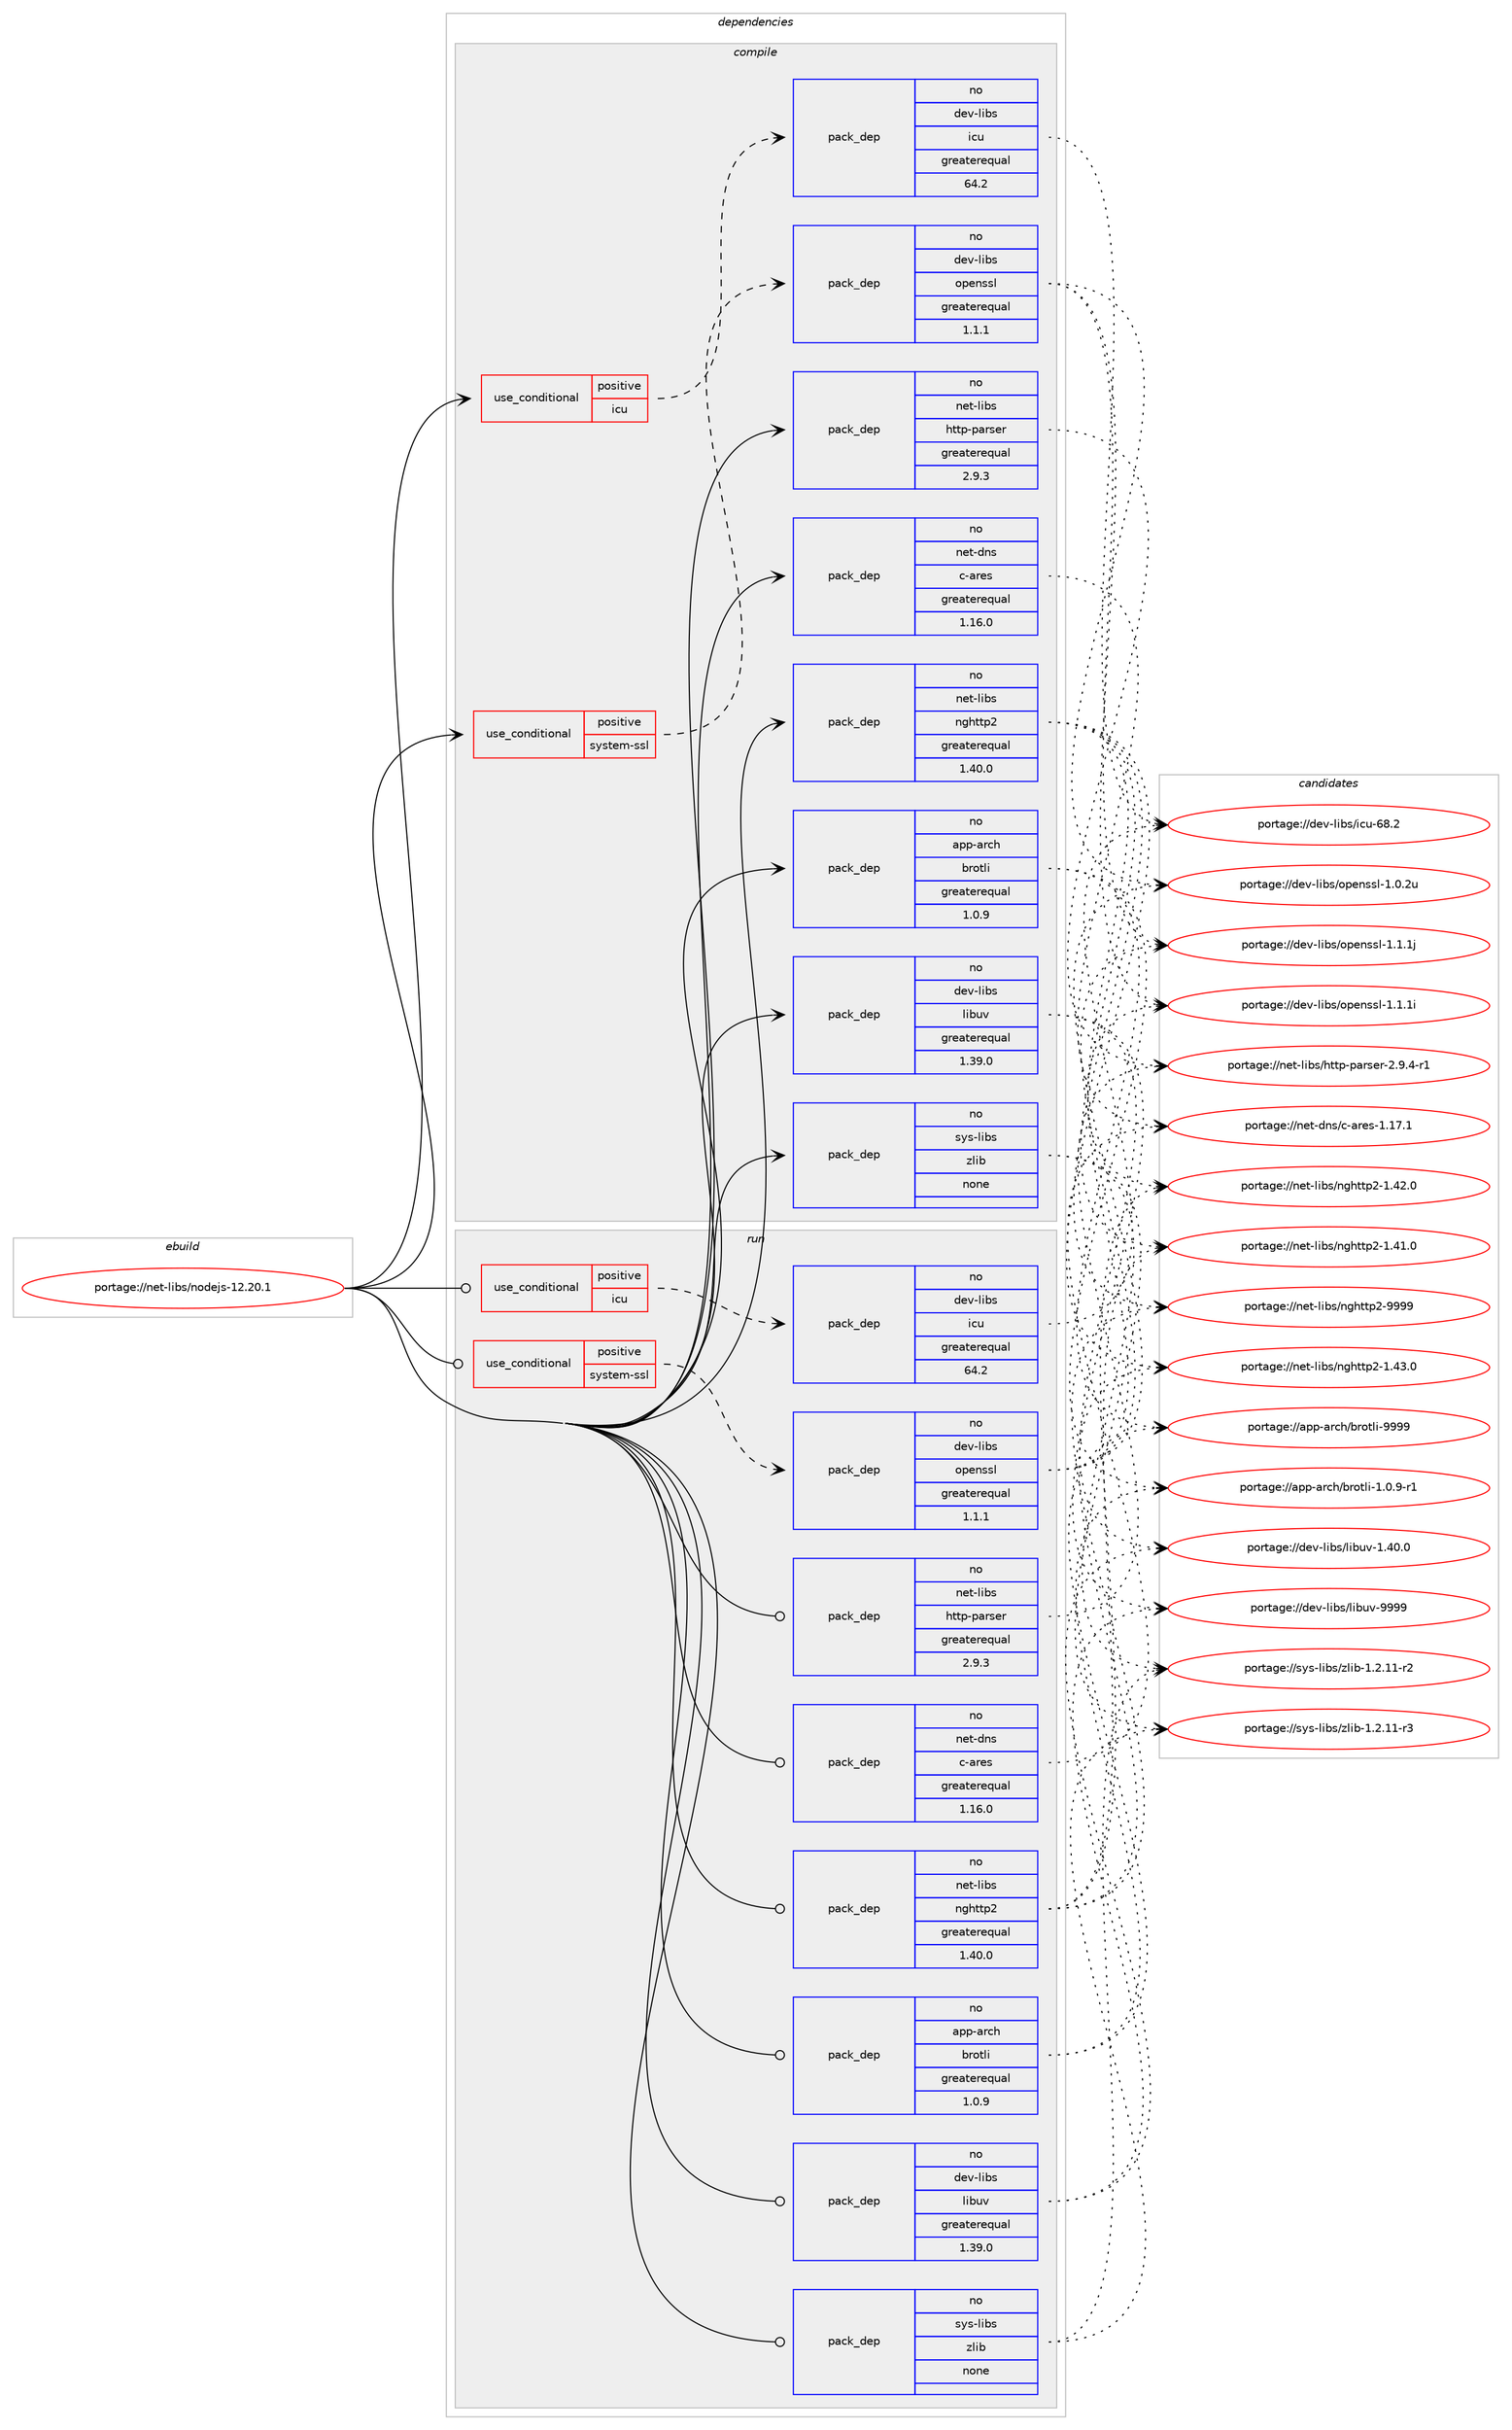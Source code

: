 digraph prolog {

# *************
# Graph options
# *************

newrank=true;
concentrate=true;
compound=true;
graph [rankdir=LR,fontname=Helvetica,fontsize=10,ranksep=1.5];#, ranksep=2.5, nodesep=0.2];
edge  [arrowhead=vee];
node  [fontname=Helvetica,fontsize=10];

# **********
# The ebuild
# **********

subgraph cluster_leftcol {
color=gray;
rank=same;
label=<<i>ebuild</i>>;
id [label="portage://net-libs/nodejs-12.20.1", color=red, width=4, href="../net-libs/nodejs-12.20.1.svg"];
}

# ****************
# The dependencies
# ****************

subgraph cluster_midcol {
color=gray;
label=<<i>dependencies</i>>;
subgraph cluster_compile {
fillcolor="#eeeeee";
style=filled;
label=<<i>compile</i>>;
subgraph cond3865 {
dependency13474 [label=<<TABLE BORDER="0" CELLBORDER="1" CELLSPACING="0" CELLPADDING="4"><TR><TD ROWSPAN="3" CELLPADDING="10">use_conditional</TD></TR><TR><TD>positive</TD></TR><TR><TD>icu</TD></TR></TABLE>>, shape=none, color=red];
subgraph pack9471 {
dependency13475 [label=<<TABLE BORDER="0" CELLBORDER="1" CELLSPACING="0" CELLPADDING="4" WIDTH="220"><TR><TD ROWSPAN="6" CELLPADDING="30">pack_dep</TD></TR><TR><TD WIDTH="110">no</TD></TR><TR><TD>dev-libs</TD></TR><TR><TD>icu</TD></TR><TR><TD>greaterequal</TD></TR><TR><TD>64.2</TD></TR></TABLE>>, shape=none, color=blue];
}
dependency13474:e -> dependency13475:w [weight=20,style="dashed",arrowhead="vee"];
}
id:e -> dependency13474:w [weight=20,style="solid",arrowhead="vee"];
subgraph cond3866 {
dependency13476 [label=<<TABLE BORDER="0" CELLBORDER="1" CELLSPACING="0" CELLPADDING="4"><TR><TD ROWSPAN="3" CELLPADDING="10">use_conditional</TD></TR><TR><TD>positive</TD></TR><TR><TD>system-ssl</TD></TR></TABLE>>, shape=none, color=red];
subgraph pack9472 {
dependency13477 [label=<<TABLE BORDER="0" CELLBORDER="1" CELLSPACING="0" CELLPADDING="4" WIDTH="220"><TR><TD ROWSPAN="6" CELLPADDING="30">pack_dep</TD></TR><TR><TD WIDTH="110">no</TD></TR><TR><TD>dev-libs</TD></TR><TR><TD>openssl</TD></TR><TR><TD>greaterequal</TD></TR><TR><TD>1.1.1</TD></TR></TABLE>>, shape=none, color=blue];
}
dependency13476:e -> dependency13477:w [weight=20,style="dashed",arrowhead="vee"];
}
id:e -> dependency13476:w [weight=20,style="solid",arrowhead="vee"];
subgraph pack9473 {
dependency13478 [label=<<TABLE BORDER="0" CELLBORDER="1" CELLSPACING="0" CELLPADDING="4" WIDTH="220"><TR><TD ROWSPAN="6" CELLPADDING="30">pack_dep</TD></TR><TR><TD WIDTH="110">no</TD></TR><TR><TD>app-arch</TD></TR><TR><TD>brotli</TD></TR><TR><TD>greaterequal</TD></TR><TR><TD>1.0.9</TD></TR></TABLE>>, shape=none, color=blue];
}
id:e -> dependency13478:w [weight=20,style="solid",arrowhead="vee"];
subgraph pack9474 {
dependency13479 [label=<<TABLE BORDER="0" CELLBORDER="1" CELLSPACING="0" CELLPADDING="4" WIDTH="220"><TR><TD ROWSPAN="6" CELLPADDING="30">pack_dep</TD></TR><TR><TD WIDTH="110">no</TD></TR><TR><TD>dev-libs</TD></TR><TR><TD>libuv</TD></TR><TR><TD>greaterequal</TD></TR><TR><TD>1.39.0</TD></TR></TABLE>>, shape=none, color=blue];
}
id:e -> dependency13479:w [weight=20,style="solid",arrowhead="vee"];
subgraph pack9475 {
dependency13480 [label=<<TABLE BORDER="0" CELLBORDER="1" CELLSPACING="0" CELLPADDING="4" WIDTH="220"><TR><TD ROWSPAN="6" CELLPADDING="30">pack_dep</TD></TR><TR><TD WIDTH="110">no</TD></TR><TR><TD>net-dns</TD></TR><TR><TD>c-ares</TD></TR><TR><TD>greaterequal</TD></TR><TR><TD>1.16.0</TD></TR></TABLE>>, shape=none, color=blue];
}
id:e -> dependency13480:w [weight=20,style="solid",arrowhead="vee"];
subgraph pack9476 {
dependency13481 [label=<<TABLE BORDER="0" CELLBORDER="1" CELLSPACING="0" CELLPADDING="4" WIDTH="220"><TR><TD ROWSPAN="6" CELLPADDING="30">pack_dep</TD></TR><TR><TD WIDTH="110">no</TD></TR><TR><TD>net-libs</TD></TR><TR><TD>http-parser</TD></TR><TR><TD>greaterequal</TD></TR><TR><TD>2.9.3</TD></TR></TABLE>>, shape=none, color=blue];
}
id:e -> dependency13481:w [weight=20,style="solid",arrowhead="vee"];
subgraph pack9477 {
dependency13482 [label=<<TABLE BORDER="0" CELLBORDER="1" CELLSPACING="0" CELLPADDING="4" WIDTH="220"><TR><TD ROWSPAN="6" CELLPADDING="30">pack_dep</TD></TR><TR><TD WIDTH="110">no</TD></TR><TR><TD>net-libs</TD></TR><TR><TD>nghttp2</TD></TR><TR><TD>greaterequal</TD></TR><TR><TD>1.40.0</TD></TR></TABLE>>, shape=none, color=blue];
}
id:e -> dependency13482:w [weight=20,style="solid",arrowhead="vee"];
subgraph pack9478 {
dependency13483 [label=<<TABLE BORDER="0" CELLBORDER="1" CELLSPACING="0" CELLPADDING="4" WIDTH="220"><TR><TD ROWSPAN="6" CELLPADDING="30">pack_dep</TD></TR><TR><TD WIDTH="110">no</TD></TR><TR><TD>sys-libs</TD></TR><TR><TD>zlib</TD></TR><TR><TD>none</TD></TR><TR><TD></TD></TR></TABLE>>, shape=none, color=blue];
}
id:e -> dependency13483:w [weight=20,style="solid",arrowhead="vee"];
}
subgraph cluster_compileandrun {
fillcolor="#eeeeee";
style=filled;
label=<<i>compile and run</i>>;
}
subgraph cluster_run {
fillcolor="#eeeeee";
style=filled;
label=<<i>run</i>>;
subgraph cond3867 {
dependency13484 [label=<<TABLE BORDER="0" CELLBORDER="1" CELLSPACING="0" CELLPADDING="4"><TR><TD ROWSPAN="3" CELLPADDING="10">use_conditional</TD></TR><TR><TD>positive</TD></TR><TR><TD>icu</TD></TR></TABLE>>, shape=none, color=red];
subgraph pack9479 {
dependency13485 [label=<<TABLE BORDER="0" CELLBORDER="1" CELLSPACING="0" CELLPADDING="4" WIDTH="220"><TR><TD ROWSPAN="6" CELLPADDING="30">pack_dep</TD></TR><TR><TD WIDTH="110">no</TD></TR><TR><TD>dev-libs</TD></TR><TR><TD>icu</TD></TR><TR><TD>greaterequal</TD></TR><TR><TD>64.2</TD></TR></TABLE>>, shape=none, color=blue];
}
dependency13484:e -> dependency13485:w [weight=20,style="dashed",arrowhead="vee"];
}
id:e -> dependency13484:w [weight=20,style="solid",arrowhead="odot"];
subgraph cond3868 {
dependency13486 [label=<<TABLE BORDER="0" CELLBORDER="1" CELLSPACING="0" CELLPADDING="4"><TR><TD ROWSPAN="3" CELLPADDING="10">use_conditional</TD></TR><TR><TD>positive</TD></TR><TR><TD>system-ssl</TD></TR></TABLE>>, shape=none, color=red];
subgraph pack9480 {
dependency13487 [label=<<TABLE BORDER="0" CELLBORDER="1" CELLSPACING="0" CELLPADDING="4" WIDTH="220"><TR><TD ROWSPAN="6" CELLPADDING="30">pack_dep</TD></TR><TR><TD WIDTH="110">no</TD></TR><TR><TD>dev-libs</TD></TR><TR><TD>openssl</TD></TR><TR><TD>greaterequal</TD></TR><TR><TD>1.1.1</TD></TR></TABLE>>, shape=none, color=blue];
}
dependency13486:e -> dependency13487:w [weight=20,style="dashed",arrowhead="vee"];
}
id:e -> dependency13486:w [weight=20,style="solid",arrowhead="odot"];
subgraph pack9481 {
dependency13488 [label=<<TABLE BORDER="0" CELLBORDER="1" CELLSPACING="0" CELLPADDING="4" WIDTH="220"><TR><TD ROWSPAN="6" CELLPADDING="30">pack_dep</TD></TR><TR><TD WIDTH="110">no</TD></TR><TR><TD>app-arch</TD></TR><TR><TD>brotli</TD></TR><TR><TD>greaterequal</TD></TR><TR><TD>1.0.9</TD></TR></TABLE>>, shape=none, color=blue];
}
id:e -> dependency13488:w [weight=20,style="solid",arrowhead="odot"];
subgraph pack9482 {
dependency13489 [label=<<TABLE BORDER="0" CELLBORDER="1" CELLSPACING="0" CELLPADDING="4" WIDTH="220"><TR><TD ROWSPAN="6" CELLPADDING="30">pack_dep</TD></TR><TR><TD WIDTH="110">no</TD></TR><TR><TD>dev-libs</TD></TR><TR><TD>libuv</TD></TR><TR><TD>greaterequal</TD></TR><TR><TD>1.39.0</TD></TR></TABLE>>, shape=none, color=blue];
}
id:e -> dependency13489:w [weight=20,style="solid",arrowhead="odot"];
subgraph pack9483 {
dependency13490 [label=<<TABLE BORDER="0" CELLBORDER="1" CELLSPACING="0" CELLPADDING="4" WIDTH="220"><TR><TD ROWSPAN="6" CELLPADDING="30">pack_dep</TD></TR><TR><TD WIDTH="110">no</TD></TR><TR><TD>net-dns</TD></TR><TR><TD>c-ares</TD></TR><TR><TD>greaterequal</TD></TR><TR><TD>1.16.0</TD></TR></TABLE>>, shape=none, color=blue];
}
id:e -> dependency13490:w [weight=20,style="solid",arrowhead="odot"];
subgraph pack9484 {
dependency13491 [label=<<TABLE BORDER="0" CELLBORDER="1" CELLSPACING="0" CELLPADDING="4" WIDTH="220"><TR><TD ROWSPAN="6" CELLPADDING="30">pack_dep</TD></TR><TR><TD WIDTH="110">no</TD></TR><TR><TD>net-libs</TD></TR><TR><TD>http-parser</TD></TR><TR><TD>greaterequal</TD></TR><TR><TD>2.9.3</TD></TR></TABLE>>, shape=none, color=blue];
}
id:e -> dependency13491:w [weight=20,style="solid",arrowhead="odot"];
subgraph pack9485 {
dependency13492 [label=<<TABLE BORDER="0" CELLBORDER="1" CELLSPACING="0" CELLPADDING="4" WIDTH="220"><TR><TD ROWSPAN="6" CELLPADDING="30">pack_dep</TD></TR><TR><TD WIDTH="110">no</TD></TR><TR><TD>net-libs</TD></TR><TR><TD>nghttp2</TD></TR><TR><TD>greaterequal</TD></TR><TR><TD>1.40.0</TD></TR></TABLE>>, shape=none, color=blue];
}
id:e -> dependency13492:w [weight=20,style="solid",arrowhead="odot"];
subgraph pack9486 {
dependency13493 [label=<<TABLE BORDER="0" CELLBORDER="1" CELLSPACING="0" CELLPADDING="4" WIDTH="220"><TR><TD ROWSPAN="6" CELLPADDING="30">pack_dep</TD></TR><TR><TD WIDTH="110">no</TD></TR><TR><TD>sys-libs</TD></TR><TR><TD>zlib</TD></TR><TR><TD>none</TD></TR><TR><TD></TD></TR></TABLE>>, shape=none, color=blue];
}
id:e -> dependency13493:w [weight=20,style="solid",arrowhead="odot"];
}
}

# **************
# The candidates
# **************

subgraph cluster_choices {
rank=same;
color=gray;
label=<<i>candidates</i>>;

subgraph choice9471 {
color=black;
nodesep=1;
choice100101118451081059811547105991174554564650 [label="portage://dev-libs/icu-68.2", color=red, width=4,href="../dev-libs/icu-68.2.svg"];
dependency13475:e -> choice100101118451081059811547105991174554564650:w [style=dotted,weight="100"];
}
subgraph choice9472 {
color=black;
nodesep=1;
choice100101118451081059811547111112101110115115108454946494649106 [label="portage://dev-libs/openssl-1.1.1j", color=red, width=4,href="../dev-libs/openssl-1.1.1j.svg"];
choice100101118451081059811547111112101110115115108454946494649105 [label="portage://dev-libs/openssl-1.1.1i", color=red, width=4,href="../dev-libs/openssl-1.1.1i.svg"];
choice100101118451081059811547111112101110115115108454946484650117 [label="portage://dev-libs/openssl-1.0.2u", color=red, width=4,href="../dev-libs/openssl-1.0.2u.svg"];
dependency13477:e -> choice100101118451081059811547111112101110115115108454946494649106:w [style=dotted,weight="100"];
dependency13477:e -> choice100101118451081059811547111112101110115115108454946494649105:w [style=dotted,weight="100"];
dependency13477:e -> choice100101118451081059811547111112101110115115108454946484650117:w [style=dotted,weight="100"];
}
subgraph choice9473 {
color=black;
nodesep=1;
choice9711211245971149910447981141111161081054557575757 [label="portage://app-arch/brotli-9999", color=red, width=4,href="../app-arch/brotli-9999.svg"];
choice9711211245971149910447981141111161081054549464846574511449 [label="portage://app-arch/brotli-1.0.9-r1", color=red, width=4,href="../app-arch/brotli-1.0.9-r1.svg"];
dependency13478:e -> choice9711211245971149910447981141111161081054557575757:w [style=dotted,weight="100"];
dependency13478:e -> choice9711211245971149910447981141111161081054549464846574511449:w [style=dotted,weight="100"];
}
subgraph choice9474 {
color=black;
nodesep=1;
choice100101118451081059811547108105981171184557575757 [label="portage://dev-libs/libuv-9999", color=red, width=4,href="../dev-libs/libuv-9999.svg"];
choice1001011184510810598115471081059811711845494652484648 [label="portage://dev-libs/libuv-1.40.0", color=red, width=4,href="../dev-libs/libuv-1.40.0.svg"];
dependency13479:e -> choice100101118451081059811547108105981171184557575757:w [style=dotted,weight="100"];
dependency13479:e -> choice1001011184510810598115471081059811711845494652484648:w [style=dotted,weight="100"];
}
subgraph choice9475 {
color=black;
nodesep=1;
choice110101116451001101154799459711410111545494649554649 [label="portage://net-dns/c-ares-1.17.1", color=red, width=4,href="../net-dns/c-ares-1.17.1.svg"];
dependency13480:e -> choice110101116451001101154799459711410111545494649554649:w [style=dotted,weight="100"];
}
subgraph choice9476 {
color=black;
nodesep=1;
choice11010111645108105981154710411611611245112971141151011144550465746524511449 [label="portage://net-libs/http-parser-2.9.4-r1", color=red, width=4,href="../net-libs/http-parser-2.9.4-r1.svg"];
dependency13481:e -> choice11010111645108105981154710411611611245112971141151011144550465746524511449:w [style=dotted,weight="100"];
}
subgraph choice9477 {
color=black;
nodesep=1;
choice110101116451081059811547110103104116116112504557575757 [label="portage://net-libs/nghttp2-9999", color=red, width=4,href="../net-libs/nghttp2-9999.svg"];
choice1101011164510810598115471101031041161161125045494652514648 [label="portage://net-libs/nghttp2-1.43.0", color=red, width=4,href="../net-libs/nghttp2-1.43.0.svg"];
choice1101011164510810598115471101031041161161125045494652504648 [label="portage://net-libs/nghttp2-1.42.0", color=red, width=4,href="../net-libs/nghttp2-1.42.0.svg"];
choice1101011164510810598115471101031041161161125045494652494648 [label="portage://net-libs/nghttp2-1.41.0", color=red, width=4,href="../net-libs/nghttp2-1.41.0.svg"];
dependency13482:e -> choice110101116451081059811547110103104116116112504557575757:w [style=dotted,weight="100"];
dependency13482:e -> choice1101011164510810598115471101031041161161125045494652514648:w [style=dotted,weight="100"];
dependency13482:e -> choice1101011164510810598115471101031041161161125045494652504648:w [style=dotted,weight="100"];
dependency13482:e -> choice1101011164510810598115471101031041161161125045494652494648:w [style=dotted,weight="100"];
}
subgraph choice9478 {
color=black;
nodesep=1;
choice11512111545108105981154712210810598454946504649494511451 [label="portage://sys-libs/zlib-1.2.11-r3", color=red, width=4,href="../sys-libs/zlib-1.2.11-r3.svg"];
choice11512111545108105981154712210810598454946504649494511450 [label="portage://sys-libs/zlib-1.2.11-r2", color=red, width=4,href="../sys-libs/zlib-1.2.11-r2.svg"];
dependency13483:e -> choice11512111545108105981154712210810598454946504649494511451:w [style=dotted,weight="100"];
dependency13483:e -> choice11512111545108105981154712210810598454946504649494511450:w [style=dotted,weight="100"];
}
subgraph choice9479 {
color=black;
nodesep=1;
choice100101118451081059811547105991174554564650 [label="portage://dev-libs/icu-68.2", color=red, width=4,href="../dev-libs/icu-68.2.svg"];
dependency13485:e -> choice100101118451081059811547105991174554564650:w [style=dotted,weight="100"];
}
subgraph choice9480 {
color=black;
nodesep=1;
choice100101118451081059811547111112101110115115108454946494649106 [label="portage://dev-libs/openssl-1.1.1j", color=red, width=4,href="../dev-libs/openssl-1.1.1j.svg"];
choice100101118451081059811547111112101110115115108454946494649105 [label="portage://dev-libs/openssl-1.1.1i", color=red, width=4,href="../dev-libs/openssl-1.1.1i.svg"];
choice100101118451081059811547111112101110115115108454946484650117 [label="portage://dev-libs/openssl-1.0.2u", color=red, width=4,href="../dev-libs/openssl-1.0.2u.svg"];
dependency13487:e -> choice100101118451081059811547111112101110115115108454946494649106:w [style=dotted,weight="100"];
dependency13487:e -> choice100101118451081059811547111112101110115115108454946494649105:w [style=dotted,weight="100"];
dependency13487:e -> choice100101118451081059811547111112101110115115108454946484650117:w [style=dotted,weight="100"];
}
subgraph choice9481 {
color=black;
nodesep=1;
choice9711211245971149910447981141111161081054557575757 [label="portage://app-arch/brotli-9999", color=red, width=4,href="../app-arch/brotli-9999.svg"];
choice9711211245971149910447981141111161081054549464846574511449 [label="portage://app-arch/brotli-1.0.9-r1", color=red, width=4,href="../app-arch/brotli-1.0.9-r1.svg"];
dependency13488:e -> choice9711211245971149910447981141111161081054557575757:w [style=dotted,weight="100"];
dependency13488:e -> choice9711211245971149910447981141111161081054549464846574511449:w [style=dotted,weight="100"];
}
subgraph choice9482 {
color=black;
nodesep=1;
choice100101118451081059811547108105981171184557575757 [label="portage://dev-libs/libuv-9999", color=red, width=4,href="../dev-libs/libuv-9999.svg"];
choice1001011184510810598115471081059811711845494652484648 [label="portage://dev-libs/libuv-1.40.0", color=red, width=4,href="../dev-libs/libuv-1.40.0.svg"];
dependency13489:e -> choice100101118451081059811547108105981171184557575757:w [style=dotted,weight="100"];
dependency13489:e -> choice1001011184510810598115471081059811711845494652484648:w [style=dotted,weight="100"];
}
subgraph choice9483 {
color=black;
nodesep=1;
choice110101116451001101154799459711410111545494649554649 [label="portage://net-dns/c-ares-1.17.1", color=red, width=4,href="../net-dns/c-ares-1.17.1.svg"];
dependency13490:e -> choice110101116451001101154799459711410111545494649554649:w [style=dotted,weight="100"];
}
subgraph choice9484 {
color=black;
nodesep=1;
choice11010111645108105981154710411611611245112971141151011144550465746524511449 [label="portage://net-libs/http-parser-2.9.4-r1", color=red, width=4,href="../net-libs/http-parser-2.9.4-r1.svg"];
dependency13491:e -> choice11010111645108105981154710411611611245112971141151011144550465746524511449:w [style=dotted,weight="100"];
}
subgraph choice9485 {
color=black;
nodesep=1;
choice110101116451081059811547110103104116116112504557575757 [label="portage://net-libs/nghttp2-9999", color=red, width=4,href="../net-libs/nghttp2-9999.svg"];
choice1101011164510810598115471101031041161161125045494652514648 [label="portage://net-libs/nghttp2-1.43.0", color=red, width=4,href="../net-libs/nghttp2-1.43.0.svg"];
choice1101011164510810598115471101031041161161125045494652504648 [label="portage://net-libs/nghttp2-1.42.0", color=red, width=4,href="../net-libs/nghttp2-1.42.0.svg"];
choice1101011164510810598115471101031041161161125045494652494648 [label="portage://net-libs/nghttp2-1.41.0", color=red, width=4,href="../net-libs/nghttp2-1.41.0.svg"];
dependency13492:e -> choice110101116451081059811547110103104116116112504557575757:w [style=dotted,weight="100"];
dependency13492:e -> choice1101011164510810598115471101031041161161125045494652514648:w [style=dotted,weight="100"];
dependency13492:e -> choice1101011164510810598115471101031041161161125045494652504648:w [style=dotted,weight="100"];
dependency13492:e -> choice1101011164510810598115471101031041161161125045494652494648:w [style=dotted,weight="100"];
}
subgraph choice9486 {
color=black;
nodesep=1;
choice11512111545108105981154712210810598454946504649494511451 [label="portage://sys-libs/zlib-1.2.11-r3", color=red, width=4,href="../sys-libs/zlib-1.2.11-r3.svg"];
choice11512111545108105981154712210810598454946504649494511450 [label="portage://sys-libs/zlib-1.2.11-r2", color=red, width=4,href="../sys-libs/zlib-1.2.11-r2.svg"];
dependency13493:e -> choice11512111545108105981154712210810598454946504649494511451:w [style=dotted,weight="100"];
dependency13493:e -> choice11512111545108105981154712210810598454946504649494511450:w [style=dotted,weight="100"];
}
}

}
